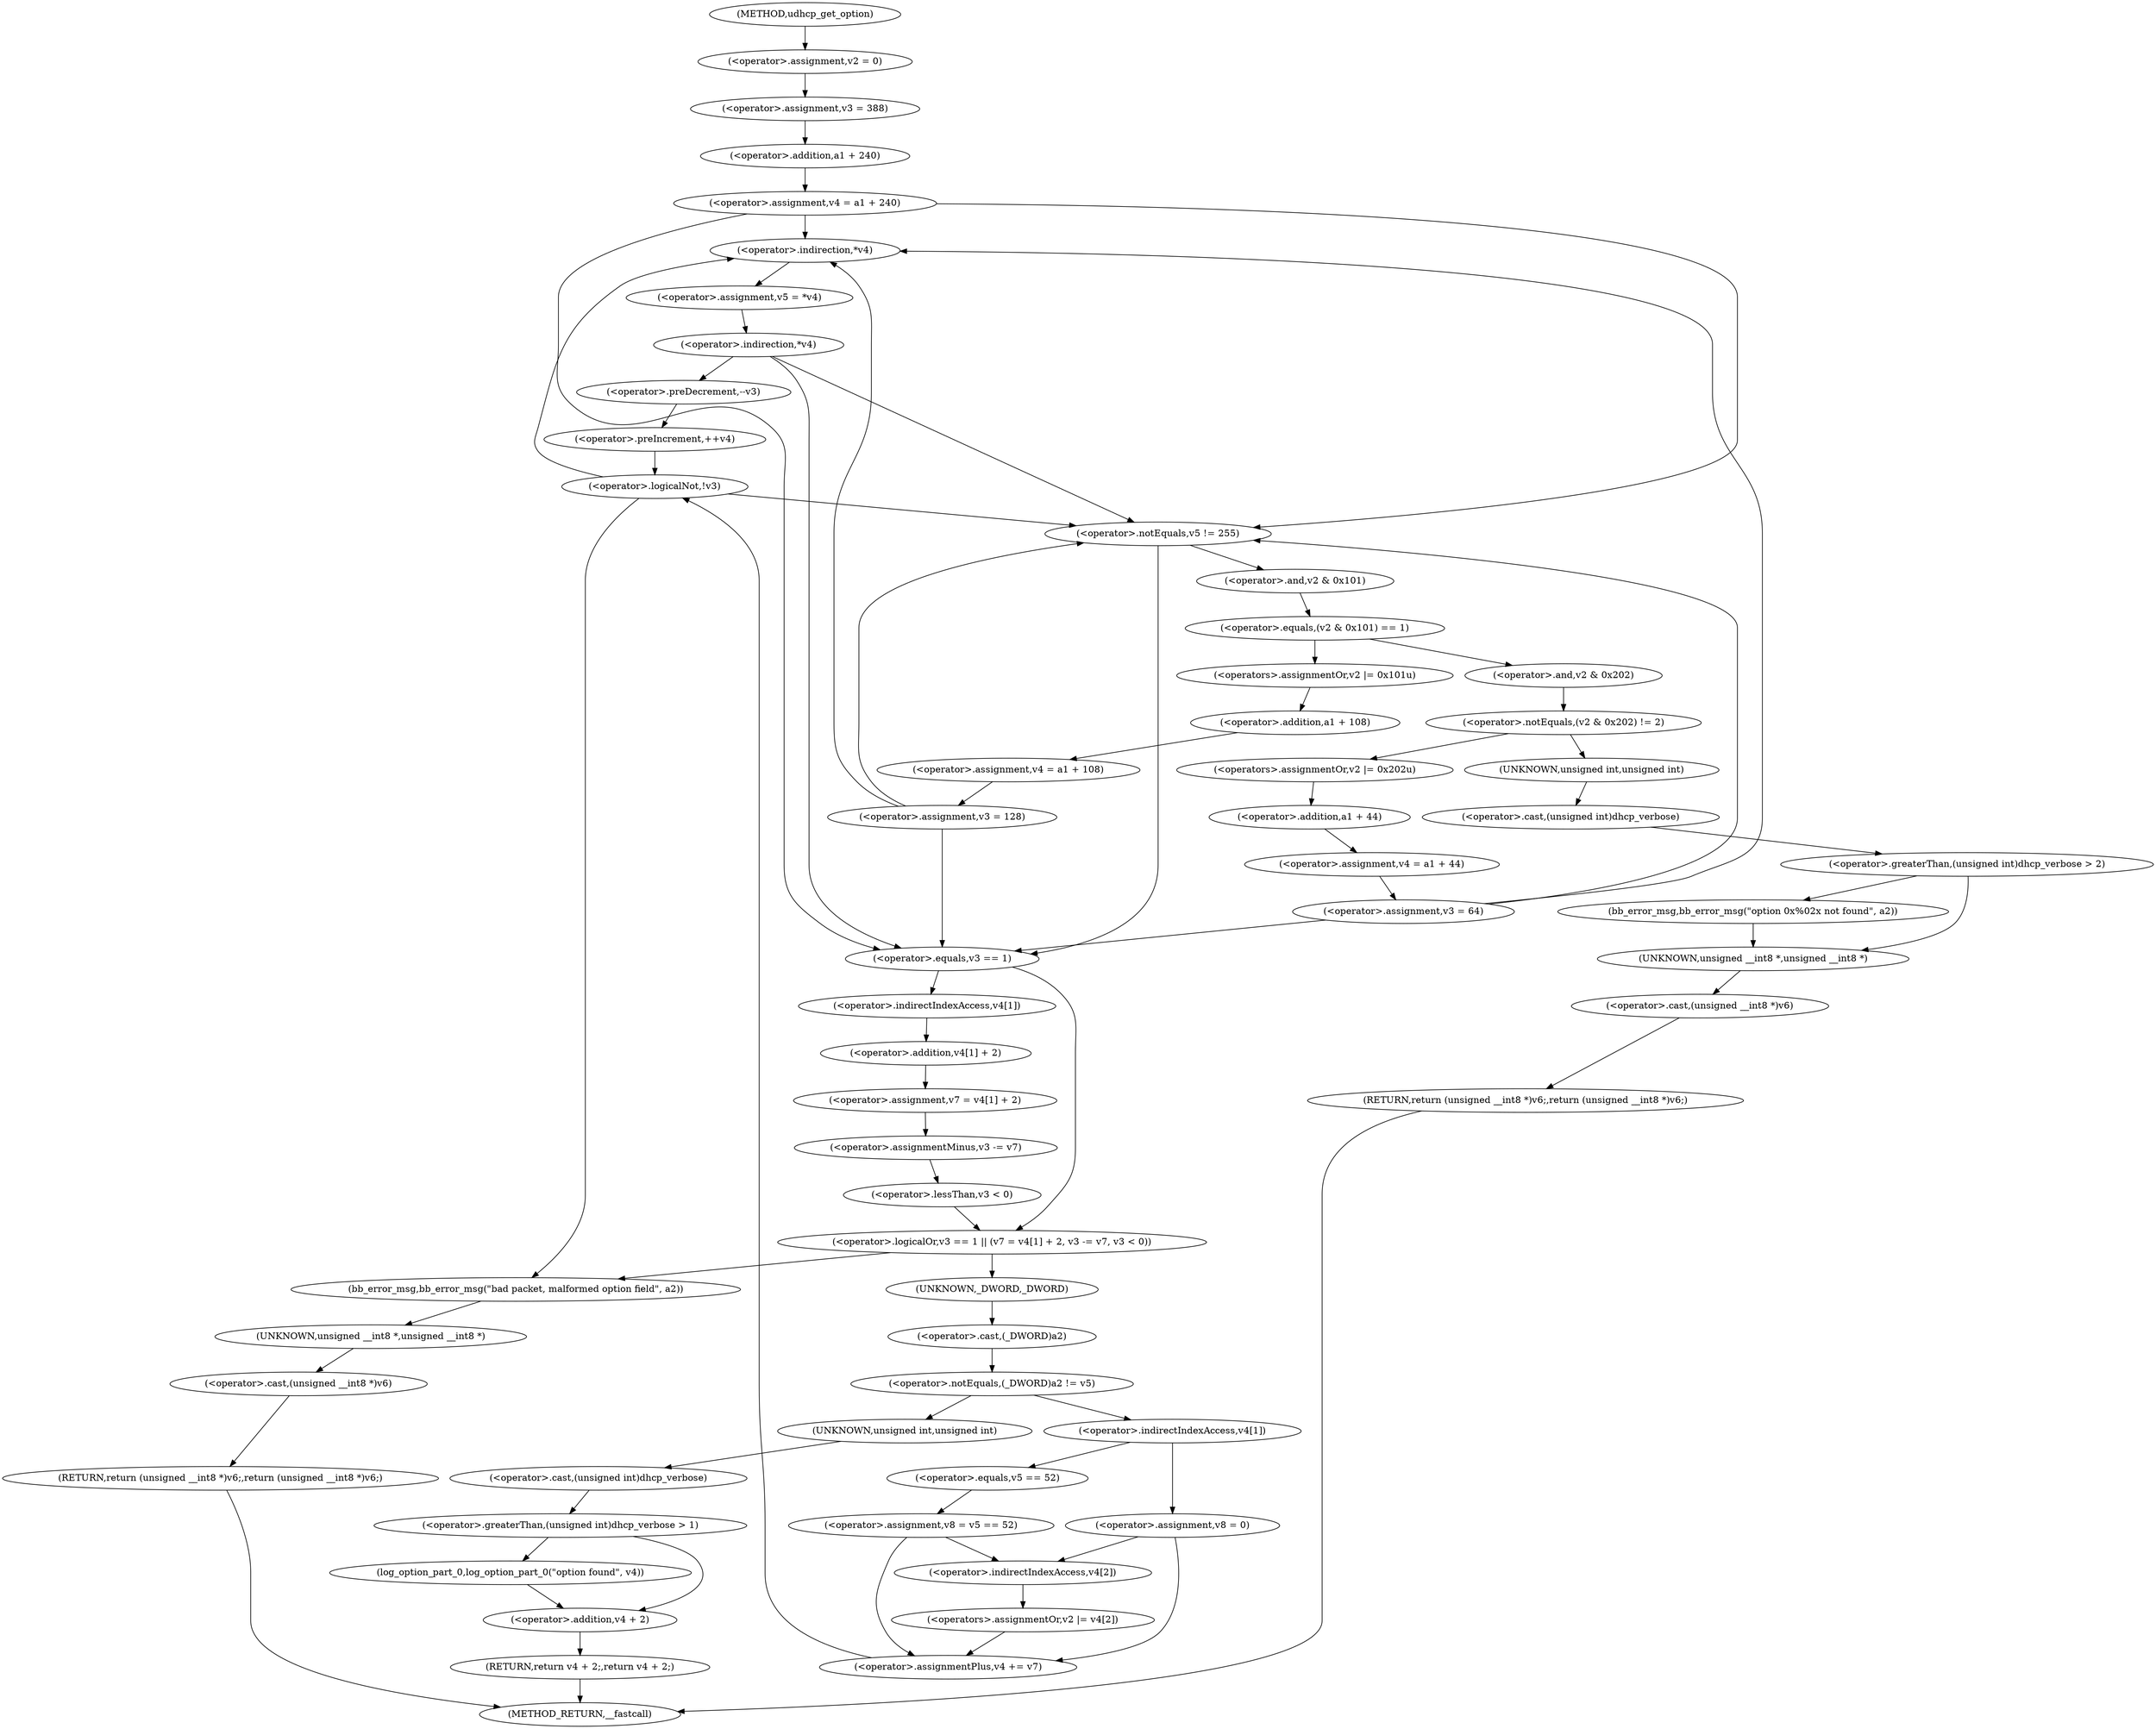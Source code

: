 digraph udhcp_get_option {  
"1000119" [label = "(<operator>.assignment,v2 = 0)" ]
"1000122" [label = "(<operator>.assignment,v3 = 388)" ]
"1000125" [label = "(<operator>.assignment,v4 = a1 + 240)" ]
"1000127" [label = "(<operator>.addition,a1 + 240)" ]
"1000136" [label = "(<operator>.assignment,v5 = *v4)" ]
"1000138" [label = "(<operator>.indirection,*v4)" ]
"1000141" [label = "(<operator>.indirection,*v4)" ]
"1000144" [label = "(<operator>.preDecrement,--v3)" ]
"1000146" [label = "(<operator>.preIncrement,++v4)" ]
"1000150" [label = "(<operator>.logicalNot,!v3)" ]
"1000154" [label = "(<operator>.notEquals,v5 != 255)" ]
"1000159" [label = "(<operator>.equals,(v2 & 0x101) == 1)" ]
"1000160" [label = "(<operator>.and,v2 & 0x101)" ]
"1000165" [label = "(<operators>.assignmentOr,v2 |= 0x101u)" ]
"1000168" [label = "(<operator>.assignment,v4 = a1 + 108)" ]
"1000170" [label = "(<operator>.addition,a1 + 108)" ]
"1000173" [label = "(<operator>.assignment,v3 = 128)" ]
"1000179" [label = "(<operator>.notEquals,(v2 & 0x202) != 2)" ]
"1000180" [label = "(<operator>.and,v2 & 0x202)" ]
"1000187" [label = "(<operator>.greaterThan,(unsigned int)dhcp_verbose > 2)" ]
"1000188" [label = "(<operator>.cast,(unsigned int)dhcp_verbose)" ]
"1000189" [label = "(UNKNOWN,unsigned int,unsigned int)" ]
"1000192" [label = "(bb_error_msg,bb_error_msg(\"option 0x%02x not found\", a2))" ]
"1000195" [label = "(RETURN,return (unsigned __int8 *)v6;,return (unsigned __int8 *)v6;)" ]
"1000196" [label = "(<operator>.cast,(unsigned __int8 *)v6)" ]
"1000197" [label = "(UNKNOWN,unsigned __int8 *,unsigned __int8 *)" ]
"1000199" [label = "(<operators>.assignmentOr,v2 |= 0x202u)" ]
"1000202" [label = "(<operator>.assignment,v4 = a1 + 44)" ]
"1000204" [label = "(<operator>.addition,a1 + 44)" ]
"1000207" [label = "(<operator>.assignment,v3 = 64)" ]
"1000211" [label = "(<operator>.logicalOr,v3 == 1 || (v7 = v4[1] + 2, v3 -= v7, v3 < 0))" ]
"1000212" [label = "(<operator>.equals,v3 == 1)" ]
"1000216" [label = "(<operator>.assignment,v7 = v4[1] + 2)" ]
"1000218" [label = "(<operator>.addition,v4[1] + 2)" ]
"1000219" [label = "(<operator>.indirectIndexAccess,v4[1])" ]
"1000224" [label = "(<operator>.assignmentMinus,v3 -= v7)" ]
"1000227" [label = "(<operator>.lessThan,v3 < 0)" ]
"1000233" [label = "(bb_error_msg,bb_error_msg(\"bad packet, malformed option field\", a2))" ]
"1000236" [label = "(RETURN,return (unsigned __int8 *)v6;,return (unsigned __int8 *)v6;)" ]
"1000237" [label = "(<operator>.cast,(unsigned __int8 *)v6)" ]
"1000238" [label = "(UNKNOWN,unsigned __int8 *,unsigned __int8 *)" ]
"1000241" [label = "(<operator>.notEquals,(_DWORD)a2 != v5)" ]
"1000242" [label = "(<operator>.cast,(_DWORD)a2)" ]
"1000243" [label = "(UNKNOWN,_DWORD,_DWORD)" ]
"1000248" [label = "(<operator>.indirectIndexAccess,v4[1])" ]
"1000251" [label = "(<operator>.assignment,v8 = v5 == 52)" ]
"1000253" [label = "(<operator>.equals,v5 == 52)" ]
"1000257" [label = "(<operator>.assignment,v8 = 0)" ]
"1000262" [label = "(<operators>.assignmentOr,v2 |= v4[2])" ]
"1000264" [label = "(<operator>.indirectIndexAccess,v4[2])" ]
"1000267" [label = "(<operator>.assignmentPlus,v4 += v7)" ]
"1000272" [label = "(<operator>.greaterThan,(unsigned int)dhcp_verbose > 1)" ]
"1000273" [label = "(<operator>.cast,(unsigned int)dhcp_verbose)" ]
"1000274" [label = "(UNKNOWN,unsigned int,unsigned int)" ]
"1000277" [label = "(log_option_part_0,log_option_part_0(\"option found\", v4))" ]
"1000280" [label = "(RETURN,return v4 + 2;,return v4 + 2;)" ]
"1000281" [label = "(<operator>.addition,v4 + 2)" ]
"1000108" [label = "(METHOD,udhcp_get_option)" ]
"1000284" [label = "(METHOD_RETURN,__fastcall)" ]
  "1000119" -> "1000122" 
  "1000122" -> "1000127" 
  "1000125" -> "1000138" 
  "1000125" -> "1000154" 
  "1000125" -> "1000212" 
  "1000127" -> "1000125" 
  "1000136" -> "1000141" 
  "1000138" -> "1000136" 
  "1000141" -> "1000154" 
  "1000141" -> "1000212" 
  "1000141" -> "1000144" 
  "1000144" -> "1000146" 
  "1000146" -> "1000150" 
  "1000150" -> "1000138" 
  "1000150" -> "1000154" 
  "1000150" -> "1000233" 
  "1000154" -> "1000212" 
  "1000154" -> "1000160" 
  "1000159" -> "1000165" 
  "1000159" -> "1000180" 
  "1000160" -> "1000159" 
  "1000165" -> "1000170" 
  "1000168" -> "1000173" 
  "1000170" -> "1000168" 
  "1000173" -> "1000138" 
  "1000173" -> "1000154" 
  "1000173" -> "1000212" 
  "1000179" -> "1000189" 
  "1000179" -> "1000199" 
  "1000180" -> "1000179" 
  "1000187" -> "1000197" 
  "1000187" -> "1000192" 
  "1000188" -> "1000187" 
  "1000189" -> "1000188" 
  "1000192" -> "1000197" 
  "1000195" -> "1000284" 
  "1000196" -> "1000195" 
  "1000197" -> "1000196" 
  "1000199" -> "1000204" 
  "1000202" -> "1000207" 
  "1000204" -> "1000202" 
  "1000207" -> "1000138" 
  "1000207" -> "1000154" 
  "1000207" -> "1000212" 
  "1000211" -> "1000243" 
  "1000211" -> "1000233" 
  "1000212" -> "1000211" 
  "1000212" -> "1000219" 
  "1000216" -> "1000224" 
  "1000218" -> "1000216" 
  "1000219" -> "1000218" 
  "1000224" -> "1000227" 
  "1000227" -> "1000211" 
  "1000233" -> "1000238" 
  "1000236" -> "1000284" 
  "1000237" -> "1000236" 
  "1000238" -> "1000237" 
  "1000241" -> "1000274" 
  "1000241" -> "1000248" 
  "1000242" -> "1000241" 
  "1000243" -> "1000242" 
  "1000248" -> "1000253" 
  "1000248" -> "1000257" 
  "1000251" -> "1000264" 
  "1000251" -> "1000267" 
  "1000253" -> "1000251" 
  "1000257" -> "1000264" 
  "1000257" -> "1000267" 
  "1000262" -> "1000267" 
  "1000264" -> "1000262" 
  "1000267" -> "1000150" 
  "1000272" -> "1000277" 
  "1000272" -> "1000281" 
  "1000273" -> "1000272" 
  "1000274" -> "1000273" 
  "1000277" -> "1000281" 
  "1000280" -> "1000284" 
  "1000281" -> "1000280" 
  "1000108" -> "1000119" 
}
